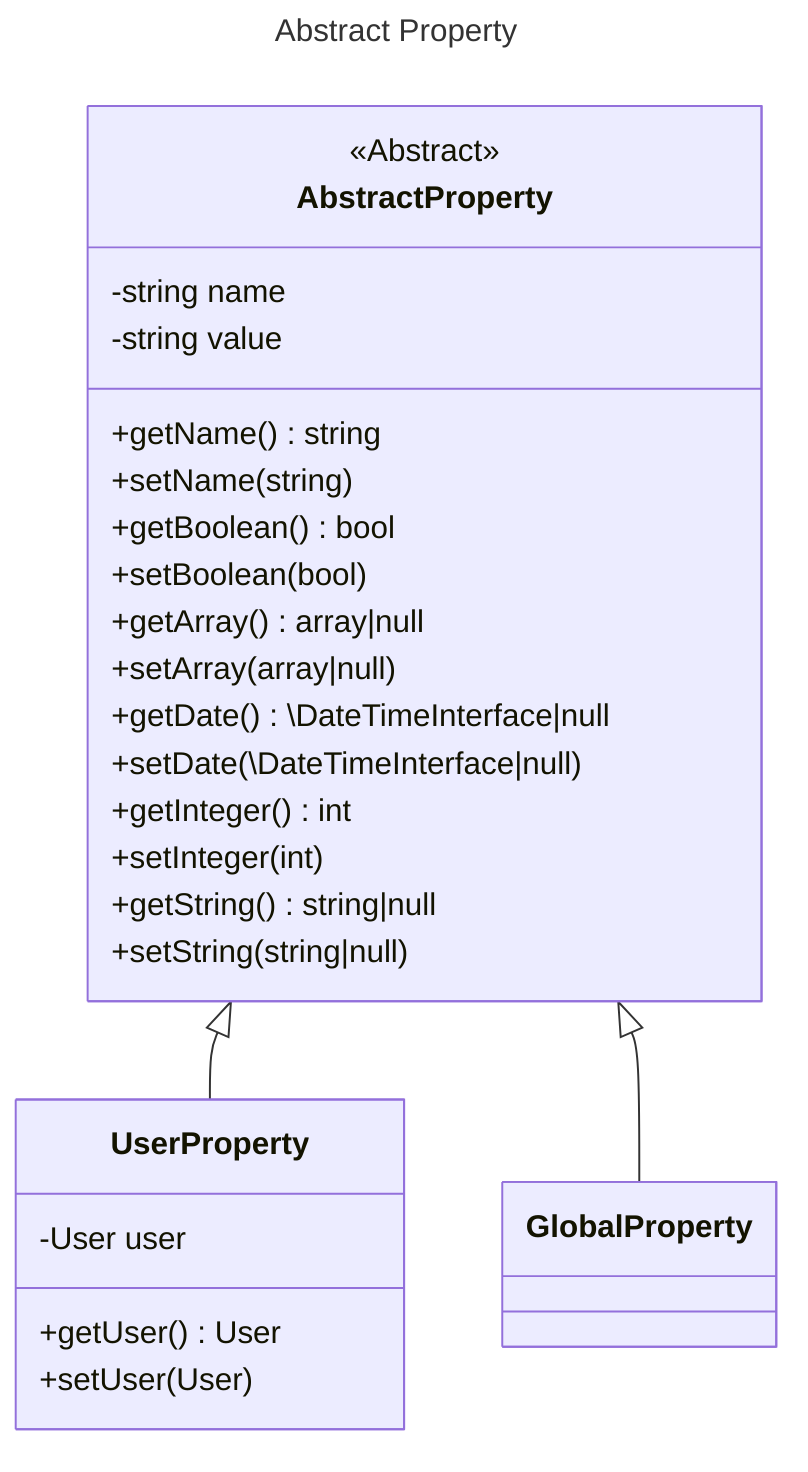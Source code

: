---
title: Abstract Property
---
classDiagram
    class AbstractProperty {
        <<Abstract>>
        -string name
        -string value
        +getName() string
        +setName(string)
        +getBoolean() bool
        +setBoolean(bool)
        +getArray() array|null
        +setArray(array|null)
        +getDate() \DateTimeInterface|null
        +setDate(\DateTimeInterface|null)
        +getInteger() int
        +setInteger(int)
        +getString() string|null
        +setString(string|null)
    }

    class UserProperty {
        -User user
        +getUser() User
        +setUser(User)
    }

    class GlobalProperty {
    }

    AbstractProperty <|-- UserProperty
    AbstractProperty <|-- GlobalProperty